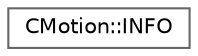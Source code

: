 digraph "Graphical Class Hierarchy"
{
 // LATEX_PDF_SIZE
  bgcolor="transparent";
  edge [fontname=Helvetica,fontsize=10,labelfontname=Helvetica,labelfontsize=10];
  node [fontname=Helvetica,fontsize=10,shape=box,height=0.2,width=0.4];
  rankdir="LR";
  Node0 [id="Node000000",label="CMotion::INFO",height=0.2,width=0.4,color="grey40", fillcolor="white", style="filled",URL="$struct_c_motion_1_1_i_n_f_o.html",tooltip=" "];
}
